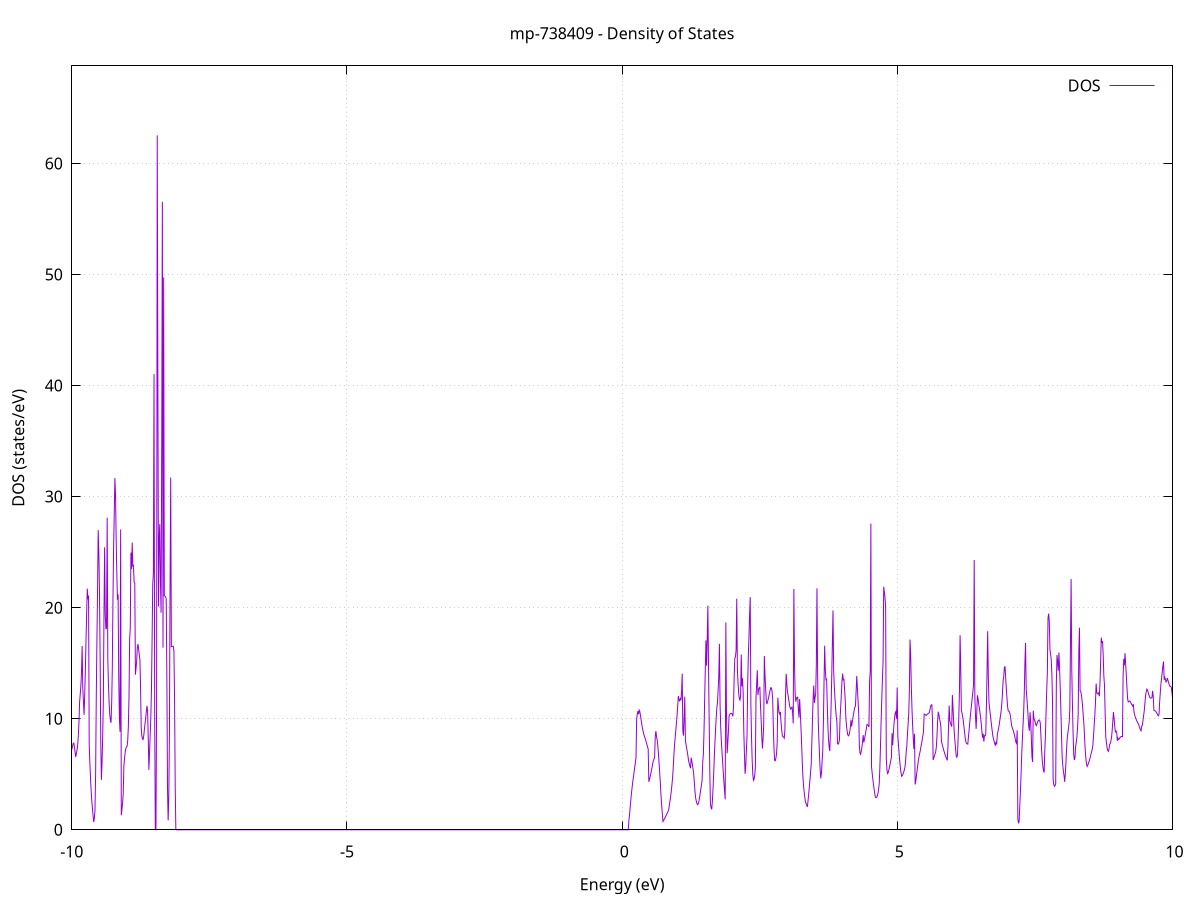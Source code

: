 set title 'mp-738409 - Density of States'
set xlabel 'Energy (eV)'
set ylabel 'DOS (states/eV)'
set grid
set xrange [-10:10]
set yrange [0:68.786]
set xzeroaxis lt -1
set terminal png size 800,600
set output 'mp-738409_dos_gnuplot.png'
plot '-' using 1:2 with lines title 'DOS'
-11.875800 0.000000
-11.864200 0.000000
-11.852500 0.000000
-11.840900 0.000000
-11.829200 0.000000
-11.817500 0.000000
-11.805900 0.000000
-11.794200 0.000000
-11.782600 0.000000
-11.770900 0.000000
-11.759200 0.000000
-11.747600 0.000000
-11.735900 0.000000
-11.724200 0.000000
-11.712600 0.000000
-11.700900 0.000000
-11.689300 0.000000
-11.677600 0.000000
-11.665900 0.000000
-11.654300 0.000000
-11.642600 0.000000
-11.631000 0.000000
-11.619300 0.000000
-11.607600 0.000000
-11.596000 0.000000
-11.584300 0.000000
-11.572700 0.000000
-11.561000 0.000000
-11.549300 0.000000
-11.537700 0.000000
-11.526000 0.000000
-11.514300 0.000000
-11.502700 0.000000
-11.491000 0.000000
-11.479400 0.000000
-11.467700 0.000000
-11.456000 0.000000
-11.444400 0.000000
-11.432700 0.000000
-11.421100 0.000000
-11.409400 0.000000
-11.397700 0.000000
-11.386100 0.000000
-11.374400 0.000000
-11.362800 0.000000
-11.351100 0.000000
-11.339400 0.000000
-11.327800 0.000000
-11.316100 0.000000
-11.304400 0.000000
-11.292800 0.000000
-11.281100 0.000000
-11.269500 0.000000
-11.257800 0.000000
-11.246100 0.000000
-11.234500 0.000000
-11.222800 0.000000
-11.211200 0.000000
-11.199500 0.000000
-11.187800 0.000000
-11.176200 0.000000
-11.164500 0.000000
-11.152900 0.000000
-11.141200 0.000000
-11.129500 0.000000
-11.117900 0.000000
-11.106200 0.000000
-11.094500 0.000000
-11.082900 0.000000
-11.071200 0.000000
-11.059600 0.000000
-11.047900 0.000000
-11.036200 0.000000
-11.024600 0.000000
-11.012900 0.000000
-11.001300 0.000000
-10.989600 0.000000
-10.977900 0.000000
-10.966300 0.000000
-10.954600 0.000000
-10.943000 0.000000
-10.931300 0.000000
-10.919600 0.000000
-10.908000 0.000000
-10.896300 0.000000
-10.884700 0.000000
-10.873000 0.000000
-10.861300 0.000000
-10.849700 0.000000
-10.838000 0.000000
-10.826300 0.000000
-10.814700 0.000400
-10.803000 0.060300
-10.791400 0.221700
-10.779700 0.484400
-10.768000 0.848500
-10.756400 1.448200
-10.744700 2.053700
-10.733100 2.659400
-10.721400 3.265300
-10.709700 3.858400
-10.698100 4.399600
-10.686400 4.885900
-10.674800 5.491500
-10.663100 6.362800
-10.651400 7.100900
-10.639800 7.730000
-10.628100 9.164000
-10.616400 8.834100
-10.604800 8.504300
-10.593100 8.174500
-10.581500 7.779400
-10.569800 7.130000
-10.558100 6.548000
-10.546500 5.932900
-10.534800 5.379800
-10.523200 5.297900
-10.511500 5.319300
-10.499800 5.319100
-10.488200 5.147400
-10.476500 4.816500
-10.464900 4.485100
-10.453200 4.153400
-10.441500 3.821200
-10.429900 3.488700
-10.418200 3.155700
-10.406500 2.822300
-10.394900 2.488500
-10.383200 2.154300
-10.371600 1.074700
-10.359900 0.002200
-10.348200 0.068200
-10.336600 0.225900
-10.324900 0.504300
-10.313300 0.931800
-10.301600 1.360000
-10.289900 1.969600
-10.278300 3.237700
-10.266600 4.578800
-10.255000 5.993000
-10.243300 8.508500
-10.231600 11.369800
-10.220000 14.484600
-10.208300 22.390500
-10.196700 17.199400
-10.185000 12.318800
-10.173300 9.064800
-10.161700 6.266600
-10.150000 5.824600
-10.138300 5.384100
-10.126700 4.945000
-10.115000 4.507300
-10.103400 4.071200
-10.091700 3.636500
-10.080000 3.203300
-10.068400 2.811700
-10.056700 2.506000
-10.045100 2.281600
-10.033400 2.101900
-10.021700 3.487100
-10.010100 6.989000
-9.998400 7.251500
-9.986800 7.510100
-9.975100 7.764900
-9.963400 7.805600
-9.951800 7.469200
-9.940100 6.996300
-9.928400 6.552900
-9.916800 6.852600
-9.905100 7.199000
-9.893500 7.582200
-9.881800 8.451400
-9.870100 9.592500
-9.858500 11.454900
-9.846800 12.202100
-9.835200 12.959600
-9.823500 14.156500
-9.811800 16.550600
-9.800200 12.734400
-9.788500 11.580000
-9.776900 10.346600
-9.765200 12.129500
-9.753500 14.353600
-9.741900 17.026100
-9.730200 19.488800
-9.718500 21.712300
-9.706900 20.747200
-9.695200 21.089000
-9.683600 7.689000
-9.671900 6.062300
-9.660200 4.676100
-9.648600 3.530400
-9.636900 2.625200
-9.625300 1.929800
-9.613600 1.280000
-9.601900 0.692000
-9.590300 1.027400
-9.578600 1.785600
-9.567000 4.980400
-9.555300 11.889900
-9.543600 17.043800
-9.532000 21.545000
-9.520300 26.982000
-9.508600 25.020400
-9.497000 21.367700
-9.485300 15.594400
-9.473700 7.999200
-9.462000 4.492200
-9.450300 6.061500
-9.438700 8.409800
-9.427000 11.533500
-9.415400 19.166600
-9.403700 25.438200
-9.392000 19.396200
-9.380400 18.114100
-9.368700 18.131700
-9.357100 28.097900
-9.345400 15.251700
-9.333700 13.108600
-9.322100 11.485400
-9.310400 10.404000
-9.298800 9.869200
-9.287100 9.635200
-9.275400 11.384500
-9.263800 14.560300
-9.252100 20.596500
-9.240400 25.333600
-9.228800 28.381300
-9.217100 31.670300
-9.205500 30.226300
-9.193800 26.140600
-9.182100 23.123500
-9.170500 20.712900
-9.158800 21.192100
-9.147200 13.856200
-9.135500 10.072800
-9.123800 8.823000
-9.112200 27.045600
-9.100500 1.309000
-9.088900 1.839200
-9.077200 2.405600
-9.065500 3.262200
-9.053900 5.708700
-9.042200 6.427700
-9.030500 6.960300
-9.018900 7.306600
-9.007200 7.466500
-8.995600 7.506400
-8.983900 8.053100
-8.972200 9.317000
-8.960600 11.960300
-8.948900 17.210500
-8.937300 18.147000
-8.925600 24.957700
-8.913900 23.492100
-8.902300 25.857500
-8.890600 23.749700
-8.879000 23.805400
-8.867300 22.265500
-8.855600 22.206400
-8.844000 13.969300
-8.832300 14.541700
-8.820600 15.250500
-8.809000 16.429600
-8.797300 16.721000
-8.785700 16.262500
-8.774000 15.778900
-8.762300 15.293200
-8.750700 12.919500
-8.739000 9.258700
-8.727400 8.465000
-8.715700 8.167900
-8.704000 8.127000
-8.692400 8.495900
-8.680700 9.030300
-8.669100 9.564300
-8.657400 10.098000
-8.645700 10.631200
-8.634100 11.164100
-8.622400 10.668900
-8.610800 8.238200
-8.599100 5.397100
-8.587400 6.972300
-8.575800 8.542500
-8.564100 10.107500
-8.552400 12.642200
-8.540800 17.071400
-8.529100 22.091600
-8.517500 23.115500
-8.505800 41.028500
-8.494100 10.579300
-8.482500 0.000000
-8.470800 0.000000
-8.459200 11.244300
-8.447500 62.532300
-8.435800 40.566500
-8.424200 20.107500
-8.412500 26.229300
-8.400900 27.520100
-8.389200 22.234700
-8.377500 19.546000
-8.365900 34.840500
-8.354200 56.549000
-8.342500 16.390200
-8.330900 49.732700
-8.319200 21.079600
-8.307600 21.034800
-8.295900 20.982900
-8.284200 20.773400
-8.272600 13.687500
-8.260900 3.769800
-8.249300 0.842900
-8.237600 2.993600
-8.225900 8.752700
-8.214300 22.081700
-8.202600 31.720300
-8.191000 16.482700
-8.179300 16.501100
-8.167600 16.515400
-8.156000 16.525600
-8.144300 16.113800
-8.132600 11.654500
-8.121000 3.991500
-8.109300 0.000000
-8.097700 0.000000
-8.086000 0.000000
-8.074300 0.000000
-8.062700 0.000000
-8.051000 0.000000
-8.039400 0.000000
-8.027700 0.000000
-8.016000 0.000000
-8.004400 0.000000
-7.992700 0.000000
-7.981100 0.000000
-7.969400 0.000000
-7.957700 0.000000
-7.946100 0.000000
-7.934400 0.000000
-7.922700 0.000000
-7.911100 0.000000
-7.899400 0.000000
-7.887800 0.000000
-7.876100 0.000000
-7.864400 0.000000
-7.852800 0.000000
-7.841100 0.000000
-7.829500 0.000000
-7.817800 0.000000
-7.806100 0.000000
-7.794500 0.000000
-7.782800 0.000000
-7.771200 0.000000
-7.759500 0.000000
-7.747800 0.000000
-7.736200 0.000000
-7.724500 0.000000
-7.712900 0.000000
-7.701200 0.000000
-7.689500 0.000000
-7.677900 0.000000
-7.666200 0.000000
-7.654500 0.000000
-7.642900 0.000000
-7.631200 0.000000
-7.619600 0.000000
-7.607900 0.000000
-7.596200 0.000000
-7.584600 0.000000
-7.572900 0.000000
-7.561300 0.000000
-7.549600 0.000000
-7.537900 0.000000
-7.526300 0.000000
-7.514600 0.000000
-7.503000 0.000000
-7.491300 0.000000
-7.479600 0.000000
-7.468000 0.000000
-7.456300 0.000000
-7.444600 0.000000
-7.433000 0.000000
-7.421300 0.000000
-7.409700 0.000000
-7.398000 0.000000
-7.386300 0.000000
-7.374700 0.000000
-7.363000 0.000000
-7.351400 0.000000
-7.339700 0.000000
-7.328000 0.000000
-7.316400 0.000000
-7.304700 0.000000
-7.293100 0.000000
-7.281400 0.000000
-7.269700 0.000000
-7.258100 0.000000
-7.246400 0.000000
-7.234700 0.000000
-7.223100 0.000000
-7.211400 0.000000
-7.199800 0.000000
-7.188100 0.000000
-7.176400 0.000000
-7.164800 0.000000
-7.153100 0.000000
-7.141500 0.000000
-7.129800 0.000000
-7.118100 0.000000
-7.106500 0.000000
-7.094800 0.000000
-7.083200 0.000000
-7.071500 0.000000
-7.059800 0.000000
-7.048200 0.000000
-7.036500 0.000000
-7.024900 0.000000
-7.013200 0.000000
-7.001500 0.000000
-6.989900 0.000000
-6.978200 0.000000
-6.966500 0.000000
-6.954900 0.000000
-6.943200 0.000000
-6.931600 0.000000
-6.919900 0.000000
-6.908200 0.000000
-6.896600 0.000000
-6.884900 0.000000
-6.873300 0.000000
-6.861600 0.000000
-6.849900 0.000000
-6.838300 0.000000
-6.826600 0.000000
-6.815000 0.000000
-6.803300 0.000000
-6.791600 0.000000
-6.780000 0.000000
-6.768300 0.000000
-6.756600 0.000000
-6.745000 0.000000
-6.733300 0.000000
-6.721700 0.000000
-6.710000 0.000000
-6.698300 0.000000
-6.686700 0.000000
-6.675000 0.000000
-6.663400 0.000000
-6.651700 0.000000
-6.640000 0.000000
-6.628400 0.000000
-6.616700 0.000000
-6.605100 0.000000
-6.593400 0.000000
-6.581700 0.000000
-6.570100 0.000000
-6.558400 0.000000
-6.546700 0.000000
-6.535100 0.000000
-6.523400 0.000000
-6.511800 0.000000
-6.500100 0.000000
-6.488400 0.000000
-6.476800 0.000000
-6.465100 0.000000
-6.453500 0.000000
-6.441800 0.000000
-6.430100 0.000000
-6.418500 0.000000
-6.406800 0.000000
-6.395200 0.000000
-6.383500 0.000000
-6.371800 0.000000
-6.360200 0.000000
-6.348500 0.000000
-6.336900 0.000000
-6.325200 0.000000
-6.313500 0.000000
-6.301900 0.000000
-6.290200 0.000000
-6.278500 0.000000
-6.266900 0.000000
-6.255200 0.000000
-6.243600 0.000000
-6.231900 0.000000
-6.220200 0.000000
-6.208600 0.000000
-6.196900 0.000000
-6.185300 0.000000
-6.173600 0.000000
-6.161900 0.000000
-6.150300 0.000000
-6.138600 0.000000
-6.127000 0.000000
-6.115300 0.000000
-6.103600 0.000000
-6.092000 0.000000
-6.080300 0.000000
-6.068600 0.000000
-6.057000 0.000000
-6.045300 0.000000
-6.033700 0.000000
-6.022000 0.000000
-6.010300 0.000000
-5.998700 0.000000
-5.987000 0.000000
-5.975400 0.000000
-5.963700 0.000000
-5.952000 0.000000
-5.940400 0.000000
-5.928700 0.000000
-5.917100 0.000000
-5.905400 0.000000
-5.893700 0.000000
-5.882100 0.000000
-5.870400 0.000000
-5.858700 0.000000
-5.847100 0.000000
-5.835400 0.000000
-5.823800 0.000000
-5.812100 0.000000
-5.800400 0.000000
-5.788800 0.000000
-5.777100 0.000000
-5.765500 0.000000
-5.753800 0.000000
-5.742100 0.000000
-5.730500 0.000000
-5.718800 0.000000
-5.707200 0.000000
-5.695500 0.000000
-5.683800 0.000000
-5.672200 0.000000
-5.660500 0.000000
-5.648800 0.000000
-5.637200 0.000000
-5.625500 0.000000
-5.613900 0.000000
-5.602200 0.000000
-5.590500 0.000000
-5.578900 0.000000
-5.567200 0.000000
-5.555600 0.000000
-5.543900 0.000000
-5.532200 0.000000
-5.520600 0.000000
-5.508900 0.000000
-5.497300 0.000000
-5.485600 0.000000
-5.473900 0.000000
-5.462300 0.000000
-5.450600 0.000000
-5.439000 0.000000
-5.427300 0.000000
-5.415600 0.000000
-5.404000 0.000000
-5.392300 0.000000
-5.380600 0.000000
-5.369000 0.000000
-5.357300 0.000000
-5.345700 0.000000
-5.334000 0.000000
-5.322300 0.000000
-5.310700 0.000000
-5.299000 0.000000
-5.287400 0.000000
-5.275700 0.000000
-5.264000 0.000000
-5.252400 0.000000
-5.240700 0.000000
-5.229100 0.000000
-5.217400 0.000000
-5.205700 0.000000
-5.194100 0.000000
-5.182400 0.000000
-5.170700 0.000000
-5.159100 0.000000
-5.147400 0.000000
-5.135800 0.000000
-5.124100 0.000000
-5.112400 0.000000
-5.100800 0.000000
-5.089100 0.000000
-5.077500 0.000000
-5.065800 0.000000
-5.054100 0.000000
-5.042500 0.000000
-5.030800 0.000000
-5.019200 0.000000
-5.007500 0.000000
-4.995800 0.000000
-4.984200 0.000000
-4.972500 0.000000
-4.960800 0.000000
-4.949200 0.000000
-4.937500 0.000000
-4.925900 0.000000
-4.914200 0.000000
-4.902500 0.000000
-4.890900 0.000000
-4.879200 0.000000
-4.867600 0.000000
-4.855900 0.000000
-4.844200 0.000000
-4.832600 0.000000
-4.820900 0.000000
-4.809300 0.000000
-4.797600 0.000000
-4.785900 0.000000
-4.774300 0.000000
-4.762600 0.000000
-4.751000 0.000000
-4.739300 0.000000
-4.727600 0.000000
-4.716000 0.000000
-4.704300 0.000000
-4.692600 0.000000
-4.681000 0.000000
-4.669300 0.000000
-4.657700 0.000000
-4.646000 0.000000
-4.634300 0.000000
-4.622700 0.000000
-4.611000 0.000000
-4.599400 0.000000
-4.587700 0.000000
-4.576000 0.000000
-4.564400 0.000000
-4.552700 0.000000
-4.541100 0.000000
-4.529400 0.000000
-4.517700 0.000000
-4.506100 0.000000
-4.494400 0.000000
-4.482700 0.000000
-4.471100 0.000000
-4.459400 0.000000
-4.447800 0.000000
-4.436100 0.000000
-4.424400 0.000000
-4.412800 0.000000
-4.401100 0.000000
-4.389500 0.000000
-4.377800 0.000000
-4.366100 0.000000
-4.354500 0.000000
-4.342800 0.000000
-4.331200 0.000000
-4.319500 0.000000
-4.307800 0.000000
-4.296200 0.000000
-4.284500 0.000000
-4.272800 0.000000
-4.261200 0.000000
-4.249500 0.000000
-4.237900 0.000000
-4.226200 0.000000
-4.214500 0.000000
-4.202900 0.000000
-4.191200 0.000000
-4.179600 0.000000
-4.167900 0.000000
-4.156200 0.000000
-4.144600 0.000000
-4.132900 0.000000
-4.121300 0.000000
-4.109600 0.000000
-4.097900 0.000000
-4.086300 0.000000
-4.074600 0.000000
-4.062900 0.000000
-4.051300 0.000000
-4.039600 0.000000
-4.028000 0.000000
-4.016300 0.000000
-4.004600 0.000000
-3.993000 0.000000
-3.981300 0.000000
-3.969700 0.000000
-3.958000 0.000000
-3.946300 0.000000
-3.934700 0.000000
-3.923000 0.000000
-3.911400 0.000000
-3.899700 0.000000
-3.888000 0.000000
-3.876400 0.000000
-3.864700 0.000000
-3.853100 0.000000
-3.841400 0.000000
-3.829700 0.000000
-3.818100 0.000000
-3.806400 0.000000
-3.794700 0.000000
-3.783100 0.000000
-3.771400 0.000000
-3.759800 0.000000
-3.748100 0.000000
-3.736400 0.000000
-3.724800 0.000000
-3.713100 0.000000
-3.701500 0.000000
-3.689800 0.000000
-3.678100 0.000000
-3.666500 0.000000
-3.654800 0.000000
-3.643200 0.000000
-3.631500 0.000000
-3.619800 0.000000
-3.608200 0.000000
-3.596500 0.000000
-3.584800 0.000000
-3.573200 0.000000
-3.561500 0.000000
-3.549900 0.000000
-3.538200 0.000000
-3.526500 0.000000
-3.514900 0.000000
-3.503200 0.000000
-3.491600 0.000000
-3.479900 0.000000
-3.468200 0.000000
-3.456600 0.000000
-3.444900 0.000000
-3.433300 0.000000
-3.421600 0.000000
-3.409900 0.000000
-3.398300 0.000000
-3.386600 0.000000
-3.374900 0.000000
-3.363300 0.000000
-3.351600 0.000000
-3.340000 0.000000
-3.328300 0.000000
-3.316600 0.000000
-3.305000 0.000000
-3.293300 0.000000
-3.281700 0.000000
-3.270000 0.000000
-3.258300 0.000000
-3.246700 0.000000
-3.235000 0.000000
-3.223400 0.000000
-3.211700 0.000000
-3.200000 0.000000
-3.188400 0.000000
-3.176700 0.000000
-3.165100 0.000000
-3.153400 0.000000
-3.141700 0.000000
-3.130100 0.000000
-3.118400 0.000000
-3.106700 0.000000
-3.095100 0.000000
-3.083400 0.000000
-3.071800 0.000000
-3.060100 0.000000
-3.048400 0.000000
-3.036800 0.000000
-3.025100 0.000000
-3.013500 0.000000
-3.001800 0.000000
-2.990100 0.000000
-2.978500 0.000000
-2.966800 0.000000
-2.955200 0.000000
-2.943500 0.000000
-2.931800 0.000000
-2.920200 0.000000
-2.908500 0.000000
-2.896800 0.000000
-2.885200 0.000000
-2.873500 0.000000
-2.861900 0.000000
-2.850200 0.000000
-2.838500 0.000000
-2.826900 0.000000
-2.815200 0.000000
-2.803600 0.000000
-2.791900 0.000000
-2.780200 0.000000
-2.768600 0.000000
-2.756900 0.000000
-2.745300 0.000000
-2.733600 0.000000
-2.721900 0.000000
-2.710300 0.000000
-2.698600 0.000000
-2.686900 0.000000
-2.675300 0.000000
-2.663600 0.000000
-2.652000 0.000000
-2.640300 0.000000
-2.628600 0.000000
-2.617000 0.000000
-2.605300 0.000000
-2.593700 0.000000
-2.582000 0.000000
-2.570300 0.000000
-2.558700 0.000000
-2.547000 0.000000
-2.535400 0.000000
-2.523700 0.000000
-2.512000 0.000000
-2.500400 0.000000
-2.488700 0.000000
-2.477000 0.000000
-2.465400 0.000000
-2.453700 0.000000
-2.442100 0.000000
-2.430400 0.000000
-2.418700 0.000000
-2.407100 0.000000
-2.395400 0.000000
-2.383800 0.000000
-2.372100 0.000000
-2.360400 0.000000
-2.348800 0.000000
-2.337100 0.000000
-2.325500 0.000000
-2.313800 0.000000
-2.302100 0.000000
-2.290500 0.000000
-2.278800 0.000000
-2.267200 0.000000
-2.255500 0.000000
-2.243800 0.000000
-2.232200 0.000000
-2.220500 0.000000
-2.208800 0.000000
-2.197200 0.000000
-2.185500 0.000000
-2.173900 0.000000
-2.162200 0.000000
-2.150500 0.000000
-2.138900 0.000000
-2.127200 0.000000
-2.115600 0.000000
-2.103900 0.000000
-2.092200 0.000000
-2.080600 0.000000
-2.068900 0.000000
-2.057300 0.000000
-2.045600 0.000000
-2.033900 0.000000
-2.022300 0.000000
-2.010600 0.000000
-1.998900 0.000000
-1.987300 0.000000
-1.975600 0.000000
-1.964000 0.000000
-1.952300 0.000000
-1.940600 0.000000
-1.929000 0.000000
-1.917300 0.000000
-1.905700 0.000000
-1.894000 0.000000
-1.882300 0.000000
-1.870700 0.000000
-1.859000 0.000000
-1.847400 0.000000
-1.835700 0.000000
-1.824000 0.000000
-1.812400 0.000000
-1.800700 0.000000
-1.789000 0.000000
-1.777400 0.000000
-1.765700 0.000000
-1.754100 0.000000
-1.742400 0.000000
-1.730700 0.000000
-1.719100 0.000000
-1.707400 0.000000
-1.695800 0.000000
-1.684100 0.000000
-1.672400 0.000000
-1.660800 0.000000
-1.649100 0.000000
-1.637500 0.000000
-1.625800 0.000000
-1.614100 0.000000
-1.602500 0.000000
-1.590800 0.000000
-1.579200 0.000000
-1.567500 0.000000
-1.555800 0.000000
-1.544200 0.000000
-1.532500 0.000000
-1.520800 0.000000
-1.509200 0.000000
-1.497500 0.000000
-1.485900 0.000000
-1.474200 0.000000
-1.462500 0.000000
-1.450900 0.000000
-1.439200 0.000000
-1.427600 0.000000
-1.415900 0.000000
-1.404200 0.000000
-1.392600 0.000000
-1.380900 0.000000
-1.369300 0.000000
-1.357600 0.000000
-1.345900 0.000000
-1.334300 0.000000
-1.322600 0.000000
-1.310900 0.000000
-1.299300 0.000000
-1.287600 0.000000
-1.276000 0.000000
-1.264300 0.000000
-1.252600 0.000000
-1.241000 0.000000
-1.229300 0.000000
-1.217700 0.000000
-1.206000 0.000000
-1.194300 0.000000
-1.182700 0.000000
-1.171000 0.000000
-1.159400 0.000000
-1.147700 0.000000
-1.136000 0.000000
-1.124400 0.000000
-1.112700 0.000000
-1.101000 0.000000
-1.089400 0.000000
-1.077700 0.000000
-1.066100 0.000000
-1.054400 0.000000
-1.042700 0.000000
-1.031100 0.000000
-1.019400 0.000000
-1.007800 0.000000
-0.996100 0.000000
-0.984400 0.000000
-0.972800 0.000000
-0.961100 0.000000
-0.949500 0.000000
-0.937800 0.000000
-0.926100 0.000000
-0.914500 0.000000
-0.902800 0.000000
-0.891100 0.000000
-0.879500 0.000000
-0.867800 0.000000
-0.856200 0.000000
-0.844500 0.000000
-0.832800 0.000000
-0.821200 0.000000
-0.809500 0.000000
-0.797900 0.000000
-0.786200 0.000000
-0.774500 0.000000
-0.762900 0.000000
-0.751200 0.000000
-0.739600 0.000000
-0.727900 0.000000
-0.716200 0.000000
-0.704600 0.000000
-0.692900 0.000000
-0.681300 0.000000
-0.669600 0.000000
-0.657900 0.000000
-0.646300 0.000000
-0.634600 0.000000
-0.622900 0.000000
-0.611300 0.000000
-0.599600 0.000000
-0.588000 0.000000
-0.576300 0.000000
-0.564600 0.000000
-0.553000 0.000000
-0.541300 0.000000
-0.529700 0.000000
-0.518000 0.000000
-0.506300 0.000000
-0.494700 0.000000
-0.483000 0.000000
-0.471400 0.000000
-0.459700 0.000000
-0.448000 0.000000
-0.436400 0.000000
-0.424700 0.000000
-0.413000 0.000000
-0.401400 0.000000
-0.389700 0.000000
-0.378100 0.000000
-0.366400 0.000000
-0.354700 0.000000
-0.343100 0.000000
-0.331400 0.000000
-0.319800 0.000000
-0.308100 0.000000
-0.296400 0.000000
-0.284800 0.000000
-0.273100 0.000000
-0.261500 0.000000
-0.249800 0.000000
-0.238100 0.000000
-0.226500 0.000000
-0.214800 0.000000
-0.203100 0.000000
-0.191500 0.000000
-0.179800 0.000000
-0.168200 0.000000
-0.156500 0.000000
-0.144800 0.000000
-0.133200 0.000000
-0.121500 0.000000
-0.109900 0.000000
-0.098200 0.000000
-0.086500 0.000000
-0.074900 0.000000
-0.063200 0.000000
-0.051600 0.000000
-0.039900 0.000000
-0.028200 0.000000
-0.016600 0.000000
-0.004900 0.000000
0.006700 0.000000
0.018400 0.000000
0.030100 0.000000
0.041700 0.000000
0.053400 0.000000
0.065100 0.000000
0.076700 0.000000
0.088400 0.000000
0.100000 0.000000
0.111700 0.000000
0.123400 0.883900
0.135000 1.383700
0.146700 2.065100
0.158300 2.713100
0.170000 3.307700
0.181700 3.848800
0.193300 4.336300
0.205000 4.770400
0.216600 5.181700
0.228300 5.610600
0.240000 6.034200
0.251600 6.490800
0.263300 9.974700
0.275000 10.411500
0.286600 10.684100
0.298300 10.401600
0.309900 10.774800
0.321600 10.643200
0.333300 10.266800
0.344900 9.882900
0.356600 9.512500
0.368200 9.156700
0.379900 8.898200
0.391600 8.643800
0.403200 8.447800
0.414900 8.271500
0.426500 8.085200
0.438200 7.888600
0.449900 7.681900
0.461500 7.466500
0.473200 7.266300
0.484900 4.321300
0.496500 4.532700
0.508200 4.758400
0.519800 5.024900
0.531500 5.321600
0.543200 5.622000
0.554800 5.926200
0.566500 6.234100
0.578100 6.344500
0.589800 6.512200
0.601500 8.385800
0.613100 8.885800
0.624800 8.386000
0.636400 8.103000
0.648100 7.590100
0.659800 6.847300
0.671400 5.941900
0.683100 5.101800
0.694800 4.124000
0.706400 3.053100
0.718100 2.171900
0.729700 1.480500
0.741400 0.744600
0.753100 0.843500
0.764700 0.947200
0.776400 1.055700
0.788000 1.169000
0.799700 1.287200
0.811400 1.410200
0.823000 1.538100
0.834700 1.670700
0.846300 1.808200
0.858000 2.249000
0.869700 2.594500
0.881300 3.008900
0.893000 3.492400
0.904600 4.044900
0.916300 4.666400
0.928000 5.563800
0.939600 6.651100
0.951300 7.592400
0.963000 8.272900
0.974600 8.933300
0.986300 9.603900
0.997900 10.284400
1.009600 11.118500
1.021300 12.039700
1.032900 11.686600
1.044600 11.607800
1.056200 11.804400
1.067900 11.664700
1.079600 12.423100
1.091200 14.058000
1.102900 8.881900
1.114500 8.476800
1.126200 9.924500
1.137900 11.982600
1.149500 8.004400
1.161200 7.676500
1.172900 7.338700
1.184500 6.991200
1.196200 6.624300
1.207800 6.186900
1.219500 5.946300
1.231200 5.732300
1.242800 5.538200
1.254500 6.490100
1.266100 6.179200
1.277800 5.824500
1.289500 5.426000
1.301100 4.983800
1.312800 4.179000
1.324400 3.390900
1.336100 2.847500
1.347800 2.580700
1.359400 2.360600
1.371100 2.265300
1.382800 2.322000
1.394400 2.530400
1.406100 2.881200
1.417700 3.266900
1.429400 3.656900
1.441100 4.051200
1.452700 4.450000
1.464400 6.088100
1.476000 6.814000
1.487700 8.895600
1.499400 11.738900
1.511000 14.540200
1.522700 17.058900
1.534300 14.771900
1.546000 17.233100
1.557700 20.179700
1.569300 14.796100
1.581000 9.918500
1.592600 5.351000
1.604300 2.297700
1.616000 1.988000
1.627600 1.836700
1.639300 2.584900
1.651000 3.644900
1.662600 5.006000
1.674300 6.458500
1.685900 7.840600
1.697600 9.052700
1.709300 10.094900
1.720900 10.993000
1.732600 11.488500
1.744200 12.604700
1.755900 13.772000
1.767600 16.746400
1.779200 11.330900
1.790900 9.234900
1.802500 7.964400
1.814200 7.024800
1.825900 6.080700
1.837500 5.155400
1.849200 4.289100
1.860900 3.481700
1.872500 2.733200
1.884200 18.667600
1.895800 10.461900
1.907500 6.882400
1.919200 7.763800
1.930800 8.811100
1.942500 10.237200
1.954100 10.376500
1.965800 10.462800
1.977500 10.495900
1.989100 10.475900
2.000800 10.393900
2.012400 10.212000
2.024100 11.155200
2.035800 13.827400
2.047400 15.452400
2.059100 15.580500
2.070800 16.198100
2.082400 20.803400
2.094100 14.432800
2.105700 13.210400
2.117400 12.322300
2.129100 11.812600
2.140700 11.681300
2.152400 12.032600
2.164000 15.783100
2.175700 12.920900
2.187400 13.643900
2.199000 12.294400
2.210700 8.835500
2.222300 6.818900
2.234000 5.039400
2.245700 5.737500
2.257300 7.102800
2.269000 8.447600
2.280700 13.083200
2.292300 15.606400
2.304000 17.333200
2.315600 19.335800
2.327300 20.947900
2.339000 11.254500
2.350600 8.389700
2.362300 6.301600
2.373900 4.990400
2.385600 4.455900
2.397300 4.553700
2.408900 4.939600
2.420600 5.601300
2.432200 11.922900
2.443900 13.113200
2.455600 14.362300
2.467200 12.133000
2.478900 12.658600
2.490500 12.728800
2.502200 12.870300
2.513900 11.118000
2.525500 9.916000
2.537200 8.416300
2.548900 7.316700
2.560500 8.215400
2.572200 9.426000
2.583800 15.650800
2.595500 13.935200
2.607200 12.770500
2.618800 11.650200
2.630500 11.311300
2.642100 11.519100
2.653800 11.770700
2.665500 12.017800
2.677100 12.279100
2.688800 12.583100
2.700400 12.793000
2.712100 12.772200
2.723800 12.463900
2.735400 11.771900
2.747100 9.242400
2.758800 7.333200
2.770400 6.245100
2.782100 6.210200
2.793700 6.443100
2.805400 6.864400
2.817100 7.812300
2.828700 11.895200
2.840400 11.049500
2.852000 10.547200
2.863700 10.415500
2.875400 10.615200
2.887000 9.708800
2.898700 9.003400
2.910300 8.501900
2.922000 8.374800
2.933700 8.361300
2.945300 8.247100
2.957000 8.989300
2.968700 12.039900
2.980300 14.040100
2.992000 13.180500
3.003600 12.411800
3.015300 12.088900
3.027000 11.704100
3.038600 11.311100
3.050300 11.000700
3.061900 10.875300
3.073600 10.969200
3.085300 11.042000
3.096900 10.574400
3.108600 9.581900
3.120200 21.681800
3.131900 14.891200
3.143600 12.248100
3.155200 11.535000
3.166900 11.807000
3.178500 11.942600
3.190200 11.941800
3.201900 10.872500
3.213500 10.098900
3.225200 11.785700
3.236900 10.602600
3.248500 9.283600
3.260200 7.828600
3.271800 6.237600
3.283500 4.869100
3.295200 4.004100
3.306800 3.438900
3.318500 2.943400
3.330100 2.528000
3.341800 2.362100
3.353500 2.201200
3.365100 2.054100
3.376800 2.572400
3.388400 3.166300
3.400100 3.794400
3.411800 4.456700
3.423400 5.153200
3.435100 5.883900
3.446800 7.834800
3.458400 9.942900
3.470100 11.840600
3.481700 12.982500
3.493400 11.423800
3.505100 11.866600
3.516700 12.262800
3.528400 14.856100
3.540000 21.742200
3.551700 14.027100
3.563400 9.728900
3.575000 8.109700
3.586700 6.660300
3.598300 5.366900
3.610000 4.623700
3.621700 5.142200
3.633300 6.135000
3.645000 7.116500
3.656700 9.662800
3.668300 13.274600
3.680000 16.579600
3.691600 14.411000
3.703300 13.520700
3.715000 13.559600
3.726600 11.394300
3.738300 9.393900
3.749900 8.114800
3.761600 7.426600
3.773300 7.079700
3.784900 8.952200
3.796600 11.080000
3.808200 13.789200
3.819900 16.762400
3.831600 19.755400
3.843200 14.282600
3.854900 12.935800
3.866600 11.837400
3.878200 10.952000
3.889900 10.201300
3.901500 9.743000
3.913200 7.774400
3.924900 7.706400
3.936500 7.814700
3.948200 8.099300
3.959800 10.023000
3.971500 11.080500
3.983200 12.225100
3.994800 13.404700
4.006500 14.066000
4.018100 13.494800
4.029800 13.535300
4.041500 12.676000
4.053100 11.722300
4.064800 10.053900
4.076400 9.392900
4.088100 8.868500
4.099800 8.548700
4.111400 8.459800
4.123100 8.540200
4.134800 8.792600
4.146400 9.217100
4.158100 9.904100
4.169700 9.307600
4.181400 9.694700
4.193100 10.067900
4.204700 10.437900
4.216400 10.786400
4.228000 11.037400
4.239700 11.151200
4.251400 12.499000
4.263000 13.850800
4.274700 12.743300
4.286300 11.649400
4.298000 10.519800
4.309700 7.579900
4.321300 6.927500
4.333000 6.807000
4.344700 7.056300
4.356300 7.428700
4.368000 7.919400
4.379600 8.527200
4.391300 7.860100
4.403000 8.155800
4.414600 8.458400
4.426300 8.789700
4.437900 9.150100
4.449600 9.480500
4.461300 9.449300
4.472900 9.371800
4.484600 9.252500
4.496200 13.414400
4.507900 14.245600
4.519600 27.568700
4.531200 5.668300
4.542900 5.101000
4.554600 4.578100
4.566200 4.099300
4.577900 3.664400
4.589500 3.273600
4.601200 2.933800
4.612900 2.889400
4.624500 2.929100
4.636200 3.053000
4.647800 3.265400
4.659500 3.624000
4.671200 4.145900
4.682800 5.593500
4.694500 7.569400
4.706100 9.867200
4.717800 11.806800
4.729500 13.604200
4.741100 15.193000
4.752800 21.881000
4.764400 21.404300
4.776100 20.940100
4.787800 19.973100
4.799400 6.389600
4.811100 5.425700
4.822800 5.063500
4.834400 5.148500
4.846100 5.394300
4.857700 5.677900
4.869400 5.943500
4.881100 6.246600
4.892700 6.489300
4.904400 8.708000
4.916000 7.625400
4.927700 8.642800
4.939400 9.513000
4.951000 10.144900
4.962700 10.538600
4.974300 10.655000
4.986000 9.999900
4.997700 12.813400
5.009300 8.441100
5.021000 7.622400
5.032700 6.866500
5.044300 6.173400
5.056000 5.562100
5.067600 5.119200
5.079300 4.815800
5.091000 4.888600
5.102600 5.013300
5.114300 5.172900
5.125900 5.367600
5.137600 5.597200
5.149300 6.138100
5.160900 7.001500
5.172600 7.527200
5.184200 8.613800
5.195900 9.533600
5.207600 10.459400
5.219200 12.541400
5.230900 17.128100
5.242600 15.742300
5.254200 12.914500
5.265900 10.976000
5.277500 9.432800
5.289200 8.306800
5.300900 7.275400
5.312500 8.646700
5.324200 4.080000
5.335800 4.404300
5.347500 4.881200
5.359200 5.350300
5.370800 5.811600
5.382500 6.254600
5.394100 6.597700
5.405800 6.861600
5.417500 7.128000
5.429100 7.492500
5.440800 7.751200
5.452500 8.117800
5.464100 8.479300
5.475800 8.828600
5.487400 10.419100
5.499100 10.391700
5.510800 10.350600
5.522400 10.296000
5.534100 10.345100
5.545700 10.406900
5.557400 10.459800
5.569100 10.503600
5.580700 10.545100
5.592400 10.807800
5.604000 11.097300
5.615700 11.249100
5.627400 11.254500
5.639000 9.950100
5.650700 6.283500
5.662300 6.475300
5.674000 6.659600
5.685700 6.825000
5.697300 7.027600
5.709000 7.460500
5.720700 8.466600
5.732300 9.799100
5.744000 10.631600
5.755600 10.352600
5.767300 10.032300
5.779000 9.703300
5.790600 9.349000
5.802300 7.953900
5.813900 7.713300
5.825600 7.484300
5.837300 7.267000
5.848900 7.062700
5.860600 6.872300
5.872200 6.695800
5.883900 6.533300
5.895600 6.384700
5.907200 6.250100
5.918900 7.375500
5.930600 9.340300
5.942200 11.192100
5.953900 9.799900
5.965500 9.603800
5.977200 9.436800
5.988900 9.285900
6.000500 12.140800
6.012200 10.946500
6.023800 9.793800
6.035500 8.684400
6.047200 7.941600
6.058800 7.255600
6.070500 6.626300
6.082100 6.528200
6.093800 6.743600
6.105500 8.362800
6.117100 10.133300
6.128800 12.452300
6.140500 17.519200
6.152100 14.659500
6.163800 10.720000
6.175400 10.532200
6.187100 10.218900
6.198800 9.780200
6.210400 9.290000
6.222100 8.792900
6.233700 8.251800
6.245400 7.923500
6.257100 7.784800
6.268700 7.742100
6.280400 7.708500
6.292000 8.352000
6.303700 8.981800
6.315400 9.598100
6.327000 10.200700
6.338700 10.789700
6.350300 11.365300
6.362000 11.931100
6.373700 12.487300
6.385300 13.046800
6.397000 24.292700
6.408700 11.952300
6.420300 10.263500
6.432000 9.081000
6.443600 10.566300
6.455300 12.114700
6.467000 11.802200
6.478600 11.331500
6.490300 10.979500
6.501900 10.565000
6.513600 10.088100
6.525300 9.548800
6.536900 8.849900
6.548600 8.297900
6.560200 8.653200
6.571900 7.941200
6.583600 8.474400
6.595200 8.461400
6.606900 8.634500
6.618600 11.129200
6.630200 14.269800
6.641900 17.880900
6.653500 13.829500
6.665200 11.485700
6.676900 10.957600
6.688500 10.411000
6.700200 9.901400
6.711800 9.410400
6.723500 8.921900
6.735200 8.468900
6.746800 8.204900
6.758500 7.966500
6.770100 7.753700
6.781800 7.572800
6.793500 7.933300
6.805100 7.684000
6.816800 8.554100
6.828500 8.842000
6.840100 9.145400
6.851800 9.471000
6.863400 9.883200
6.875100 10.303500
6.886800 10.711000
6.898400 11.336100
6.910100 12.235600
6.921700 13.400700
6.933400 13.822100
6.945100 14.593800
6.956700 14.721200
6.968400 13.705800
6.980000 12.764500
6.991700 11.897300
7.003400 11.104200
7.015000 10.703800
7.026700 10.681100
7.038300 10.601000
7.050000 10.376100
7.061700 10.006200
7.073300 9.491400
7.085000 9.229100
7.096700 9.079500
7.108300 8.899000
7.120000 8.687600
7.131600 8.445300
7.143300 8.172100
7.155000 7.867900
7.166600 7.769800
7.178300 8.961400
7.189900 1.021800
7.201600 0.583300
7.213300 0.763100
7.224900 2.177500
7.236600 3.425600
7.248200 4.974400
7.259900 6.699500
7.271600 8.088000
7.283200 9.352100
7.294900 10.491600
7.306600 12.266300
7.318200 14.978500
7.329900 16.823700
7.341500 12.667800
7.353200 11.928900
7.364900 11.081800
7.376500 10.172100
7.388200 9.289700
7.399800 8.912600
7.411500 10.584300
7.423200 9.714700
7.434800 8.276000
7.446500 6.577000
7.458100 6.094900
7.469800 10.730300
7.481500 10.015600
7.493100 9.890100
7.504800 9.705500
7.516500 9.461800
7.528100 9.378100
7.539800 9.580400
7.551400 9.738500
7.563100 9.847300
7.574800 9.886300
7.586400 9.853100
7.598100 9.583500
7.609700 8.411500
7.621400 7.202200
7.633100 6.250200
7.644700 5.703000
7.656400 5.313100
7.668000 5.149600
7.679700 7.140800
7.691400 8.556000
7.703000 10.603000
7.714700 12.555700
7.726400 14.195700
7.738000 19.053100
7.749700 19.463600
7.761300 18.772600
7.773000 16.246000
7.784700 15.803900
7.796300 15.335400
7.808000 14.045000
7.819600 11.658100
7.831300 4.498600
7.843000 4.083400
7.854600 3.910400
7.866300 3.979300
7.877900 4.157300
7.889600 13.284000
7.901300 15.737700
7.912900 15.133100
7.924600 14.325500
7.936200 15.960100
7.947900 14.556800
7.959600 12.904100
7.971200 10.884400
7.982900 8.665800
7.994600 6.585000
8.006200 5.810600
8.017900 5.246900
8.029500 4.870700
8.041200 4.315100
8.052900 5.092700
8.064500 6.100600
8.076200 7.339600
8.087800 8.309000
8.099500 8.765700
8.111200 9.182700
8.122800 9.686100
8.134500 10.906400
8.146100 16.786400
8.157800 22.574600
8.169500 14.525000
8.181100 11.442300
8.192800 8.878100
8.204500 6.816300
8.216100 6.282400
8.227800 6.498900
8.239400 7.488900
8.251100 7.863000
8.262800 8.337600
8.274400 9.173600
8.286100 10.408300
8.297700 16.017100
8.309400 18.197600
8.321100 12.503000
8.332700 12.439800
8.344400 12.189200
8.356000 11.721700
8.367700 11.019600
8.379400 10.183900
8.391000 9.463200
8.402700 8.276600
8.414400 7.163000
8.426000 6.408900
8.437700 5.913500
8.449300 5.701500
8.461000 5.829100
8.472700 5.980700
8.484300 6.156300
8.496000 6.355900
8.507600 6.579500
8.519300 6.827500
8.531000 7.023100
8.542600 7.282900
8.554300 7.675400
8.565900 8.533100
8.577600 9.432900
8.589300 10.374700
8.600900 11.502600
8.612600 13.162800
8.624200 12.341900
8.635900 12.252000
8.647600 12.234200
8.659200 12.322100
8.670900 12.025100
8.682600 13.229200
8.694200 15.084000
8.705900 17.302200
8.717500 16.808000
8.729200 16.983900
8.740900 15.739200
8.752500 13.815000
8.764200 13.043400
8.775800 10.599700
8.787500 8.379300
8.799200 7.833100
8.810800 7.409900
8.822500 7.148200
8.834100 7.056600
8.845800 7.262400
8.857500 7.700100
8.869100 7.771000
8.880800 7.986100
8.892500 8.346900
8.904100 8.948100
8.915800 9.797100
8.927400 10.599400
8.939100 9.981100
8.950800 9.281800
8.962400 8.811100
8.974100 8.892900
8.985700 8.786200
8.997400 8.007700
9.009100 8.258400
9.020700 8.124100
9.032400 8.182100
9.044000 8.283100
9.055700 8.352700
9.067400 8.390900
9.079000 8.397800
9.090700 8.373200
9.102400 13.877800
9.114000 15.382600
9.125700 14.810900
9.137300 15.899800
9.149000 14.917300
9.160700 13.922900
9.172300 12.845300
9.184000 11.805200
9.195600 11.512400
9.207300 11.553200
9.219000 11.599800
9.230600 11.572200
9.242300 11.436700
9.253900 11.323600
9.265600 11.233000
9.277300 11.137600
9.288900 11.310300
9.300600 10.608400
9.312300 10.348900
9.323900 10.145600
9.335600 9.988100
9.347200 9.848800
9.358900 9.727700
9.370600 9.624600
9.382200 9.526200
9.393900 9.333500
9.405500 9.179900
9.417200 8.981400
9.428900 8.909500
9.440500 9.341100
9.452200 9.408200
9.463800 9.849200
9.475500 10.292500
9.487200 10.741000
9.498800 11.397300
9.510500 12.092900
9.522100 12.407300
9.533800 12.666900
9.545500 12.598200
9.557100 12.379300
9.568800 12.184500
9.580500 12.040700
9.592100 11.861800
9.603800 11.861100
9.615400 11.866700
9.627100 11.904400
9.638800 12.508600
9.650400 11.985300
9.662100 10.762200
9.673700 10.743700
9.685400 10.704000
9.697100 10.643100
9.708700 10.561000
9.720400 10.457800
9.732000 10.331900
9.743700 10.262000
9.755400 10.402700
9.767000 11.560000
9.778700 12.379900
9.790400 13.162300
9.802000 13.674300
9.813700 14.211000
9.825300 14.740900
9.837000 15.150800
9.848700 13.500900
9.860300 13.706000
9.872000 13.536000
9.883600 13.263700
9.895300 13.441400
9.907000 13.660000
9.918600 13.446300
9.930300 13.226900
9.941900 13.046100
9.953600 12.913700
9.965300 12.916600
9.976900 12.856500
9.988600 12.419600
10.000300 11.906600
10.011900 11.584100
10.023600 11.319600
10.035200 11.101100
10.046900 10.830100
10.058600 10.350400
10.070200 10.187900
10.081900 9.944800
10.093500 9.632700
10.105200 9.149900
10.116900 8.692500
10.128500 8.324900
10.140200 8.042000
10.151800 7.835900
10.163500 9.459900
10.175200 10.673400
10.186800 8.526400
10.198500 7.308700
10.210100 6.753100
10.221800 6.254000
10.233500 5.812700
10.245100 5.476700
10.256800 5.249500
10.268500 5.037600
10.280100 4.828300
10.291800 4.621600
10.303400 4.417600
10.315100 4.216200
10.326800 4.017400
10.338400 3.821300
10.350100 3.510500
10.361700 2.943800
10.373400 1.666100
10.385100 0.409400
10.396700 0.000000
10.408400 0.000000
10.420000 0.000000
10.431700 0.000000
10.443400 0.000000
10.455000 0.000000
10.466700 0.000000
10.478400 0.000000
10.490000 0.000000
10.501700 0.000000
10.513300 0.000000
10.525000 0.000000
10.536700 0.000000
10.548300 0.000000
10.560000 0.000000
10.571600 0.000000
10.583300 0.000000
10.595000 0.000000
10.606600 0.000000
10.618300 0.000000
10.629900 0.000000
10.641600 0.000000
10.653300 0.000000
10.664900 0.000000
10.676600 0.000000
10.688300 0.000000
10.699900 0.000000
10.711600 0.000000
10.723200 0.000000
10.734900 0.000000
10.746600 0.000000
10.758200 0.000000
10.769900 0.000000
10.781500 0.000000
10.793200 0.000000
10.804900 0.000000
10.816500 0.000000
10.828200 0.000000
10.839800 0.000000
10.851500 0.000000
10.863200 0.000000
10.874800 0.000000
10.886500 0.000000
10.898200 0.000000
10.909800 0.000000
10.921500 0.000000
10.933100 0.000000
10.944800 0.000000
10.956500 0.000000
10.968100 0.000000
10.979800 0.000000
10.991400 0.000000
11.003100 0.000000
11.014800 0.000000
11.026400 0.000000
11.038100 0.000000
11.049700 0.000000
11.061400 0.000000
11.073100 0.000000
11.084700 0.000000
11.096400 0.000000
11.108000 0.000000
11.119700 0.000000
11.131400 0.000000
11.143000 0.000000
11.154700 0.000000
11.166400 0.000000
11.178000 0.000000
11.189700 0.000000
11.201300 0.000000
11.213000 0.000000
11.224700 0.000000
11.236300 0.000000
11.248000 0.000000
11.259600 0.000000
11.271300 0.000000
11.283000 0.000000
11.294600 0.000000
11.306300 0.000000
11.317900 0.000000
11.329600 0.000000
11.341300 0.000000
11.352900 0.000000
11.364600 0.000000
11.376300 0.000000
11.387900 0.000000
11.399600 0.000000
11.411200 0.000000
11.422900 0.000000
11.434600 0.000000
11.446200 0.000000
e
